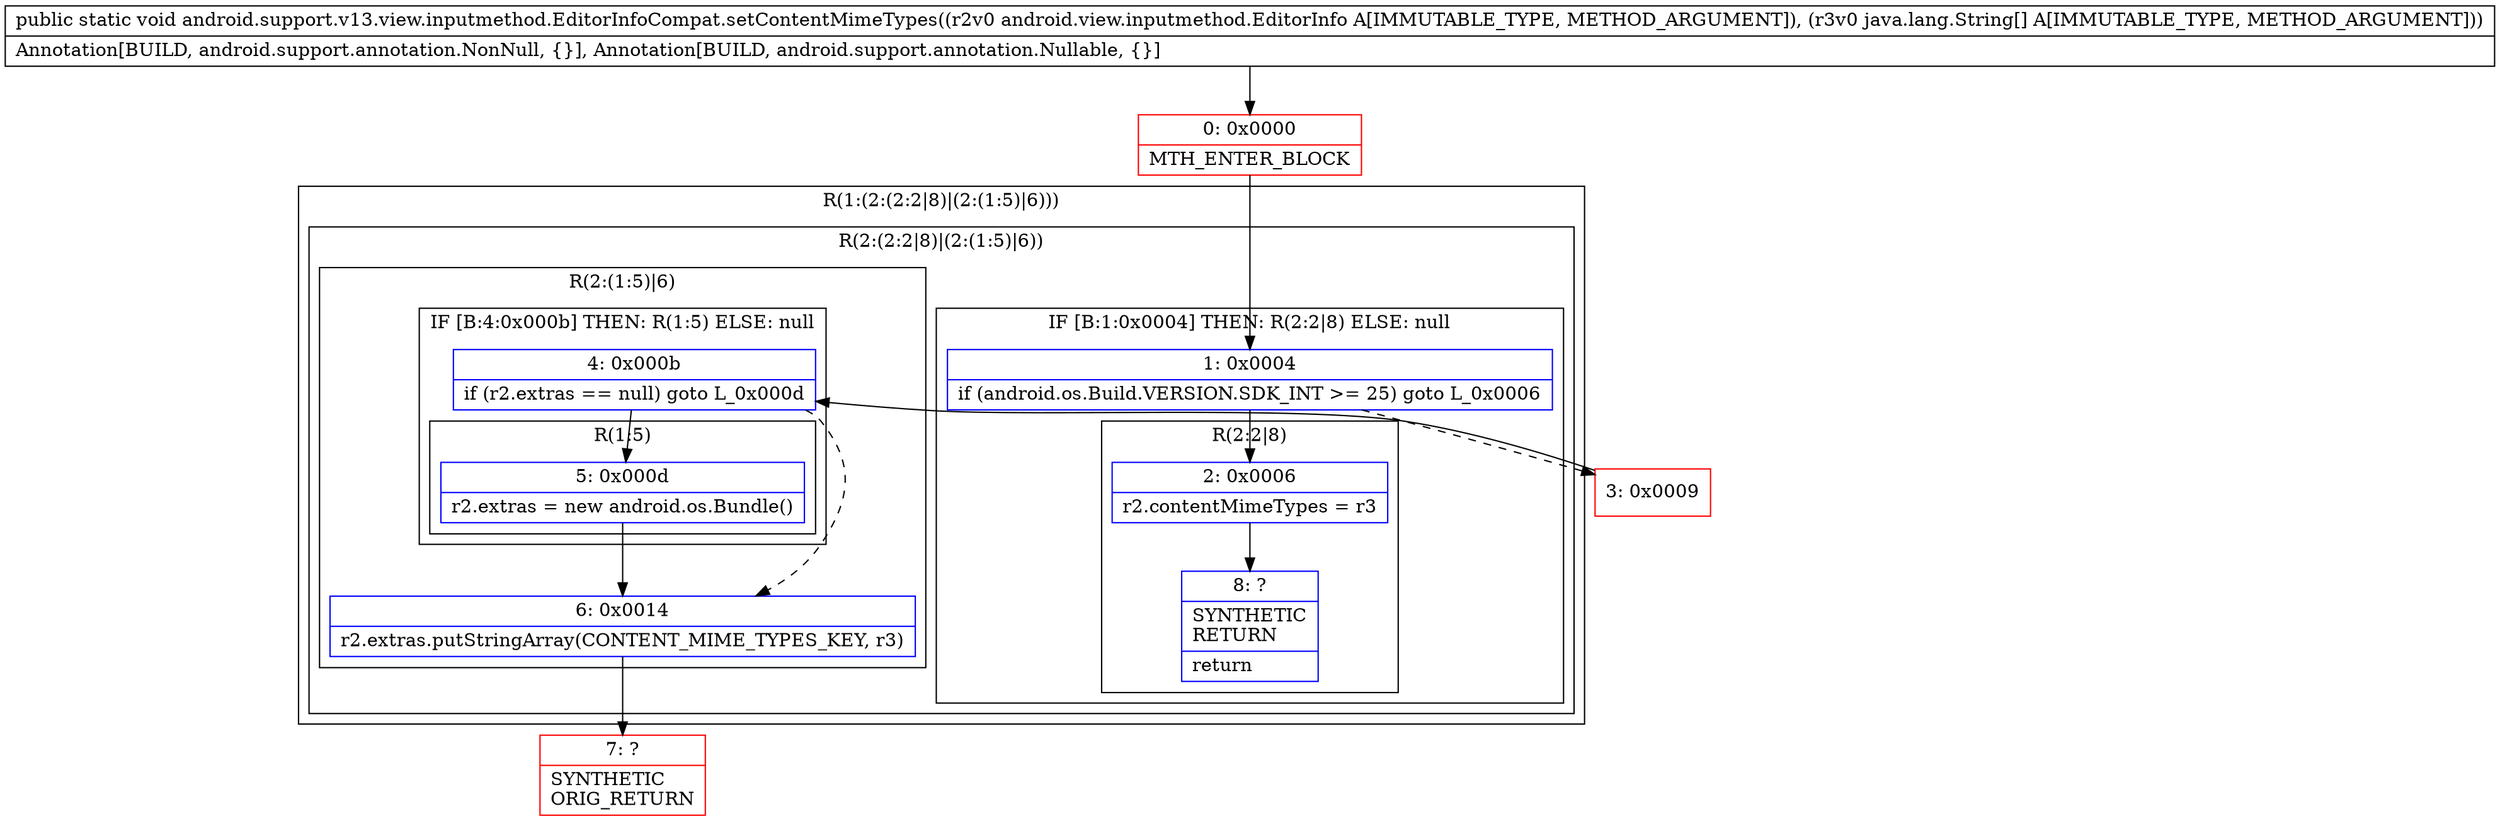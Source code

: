 digraph "CFG forandroid.support.v13.view.inputmethod.EditorInfoCompat.setContentMimeTypes(Landroid\/view\/inputmethod\/EditorInfo;[Ljava\/lang\/String;)V" {
subgraph cluster_Region_1196120061 {
label = "R(1:(2:(2:2|8)|(2:(1:5)|6)))";
node [shape=record,color=blue];
subgraph cluster_Region_1061802213 {
label = "R(2:(2:2|8)|(2:(1:5)|6))";
node [shape=record,color=blue];
subgraph cluster_IfRegion_855760967 {
label = "IF [B:1:0x0004] THEN: R(2:2|8) ELSE: null";
node [shape=record,color=blue];
Node_1 [shape=record,label="{1\:\ 0x0004|if (android.os.Build.VERSION.SDK_INT \>= 25) goto L_0x0006\l}"];
subgraph cluster_Region_601232228 {
label = "R(2:2|8)";
node [shape=record,color=blue];
Node_2 [shape=record,label="{2\:\ 0x0006|r2.contentMimeTypes = r3\l}"];
Node_8 [shape=record,label="{8\:\ ?|SYNTHETIC\lRETURN\l|return\l}"];
}
}
subgraph cluster_Region_1052728412 {
label = "R(2:(1:5)|6)";
node [shape=record,color=blue];
subgraph cluster_IfRegion_1333820822 {
label = "IF [B:4:0x000b] THEN: R(1:5) ELSE: null";
node [shape=record,color=blue];
Node_4 [shape=record,label="{4\:\ 0x000b|if (r2.extras == null) goto L_0x000d\l}"];
subgraph cluster_Region_1941942265 {
label = "R(1:5)";
node [shape=record,color=blue];
Node_5 [shape=record,label="{5\:\ 0x000d|r2.extras = new android.os.Bundle()\l}"];
}
}
Node_6 [shape=record,label="{6\:\ 0x0014|r2.extras.putStringArray(CONTENT_MIME_TYPES_KEY, r3)\l}"];
}
}
}
Node_0 [shape=record,color=red,label="{0\:\ 0x0000|MTH_ENTER_BLOCK\l}"];
Node_3 [shape=record,color=red,label="{3\:\ 0x0009}"];
Node_7 [shape=record,color=red,label="{7\:\ ?|SYNTHETIC\lORIG_RETURN\l}"];
MethodNode[shape=record,label="{public static void android.support.v13.view.inputmethod.EditorInfoCompat.setContentMimeTypes((r2v0 android.view.inputmethod.EditorInfo A[IMMUTABLE_TYPE, METHOD_ARGUMENT]), (r3v0 java.lang.String[] A[IMMUTABLE_TYPE, METHOD_ARGUMENT]))  | Annotation[BUILD, android.support.annotation.NonNull, \{\}], Annotation[BUILD, android.support.annotation.Nullable, \{\}]\l}"];
MethodNode -> Node_0;
Node_1 -> Node_2;
Node_1 -> Node_3[style=dashed];
Node_2 -> Node_8;
Node_4 -> Node_5;
Node_4 -> Node_6[style=dashed];
Node_5 -> Node_6;
Node_6 -> Node_7;
Node_0 -> Node_1;
Node_3 -> Node_4;
}

